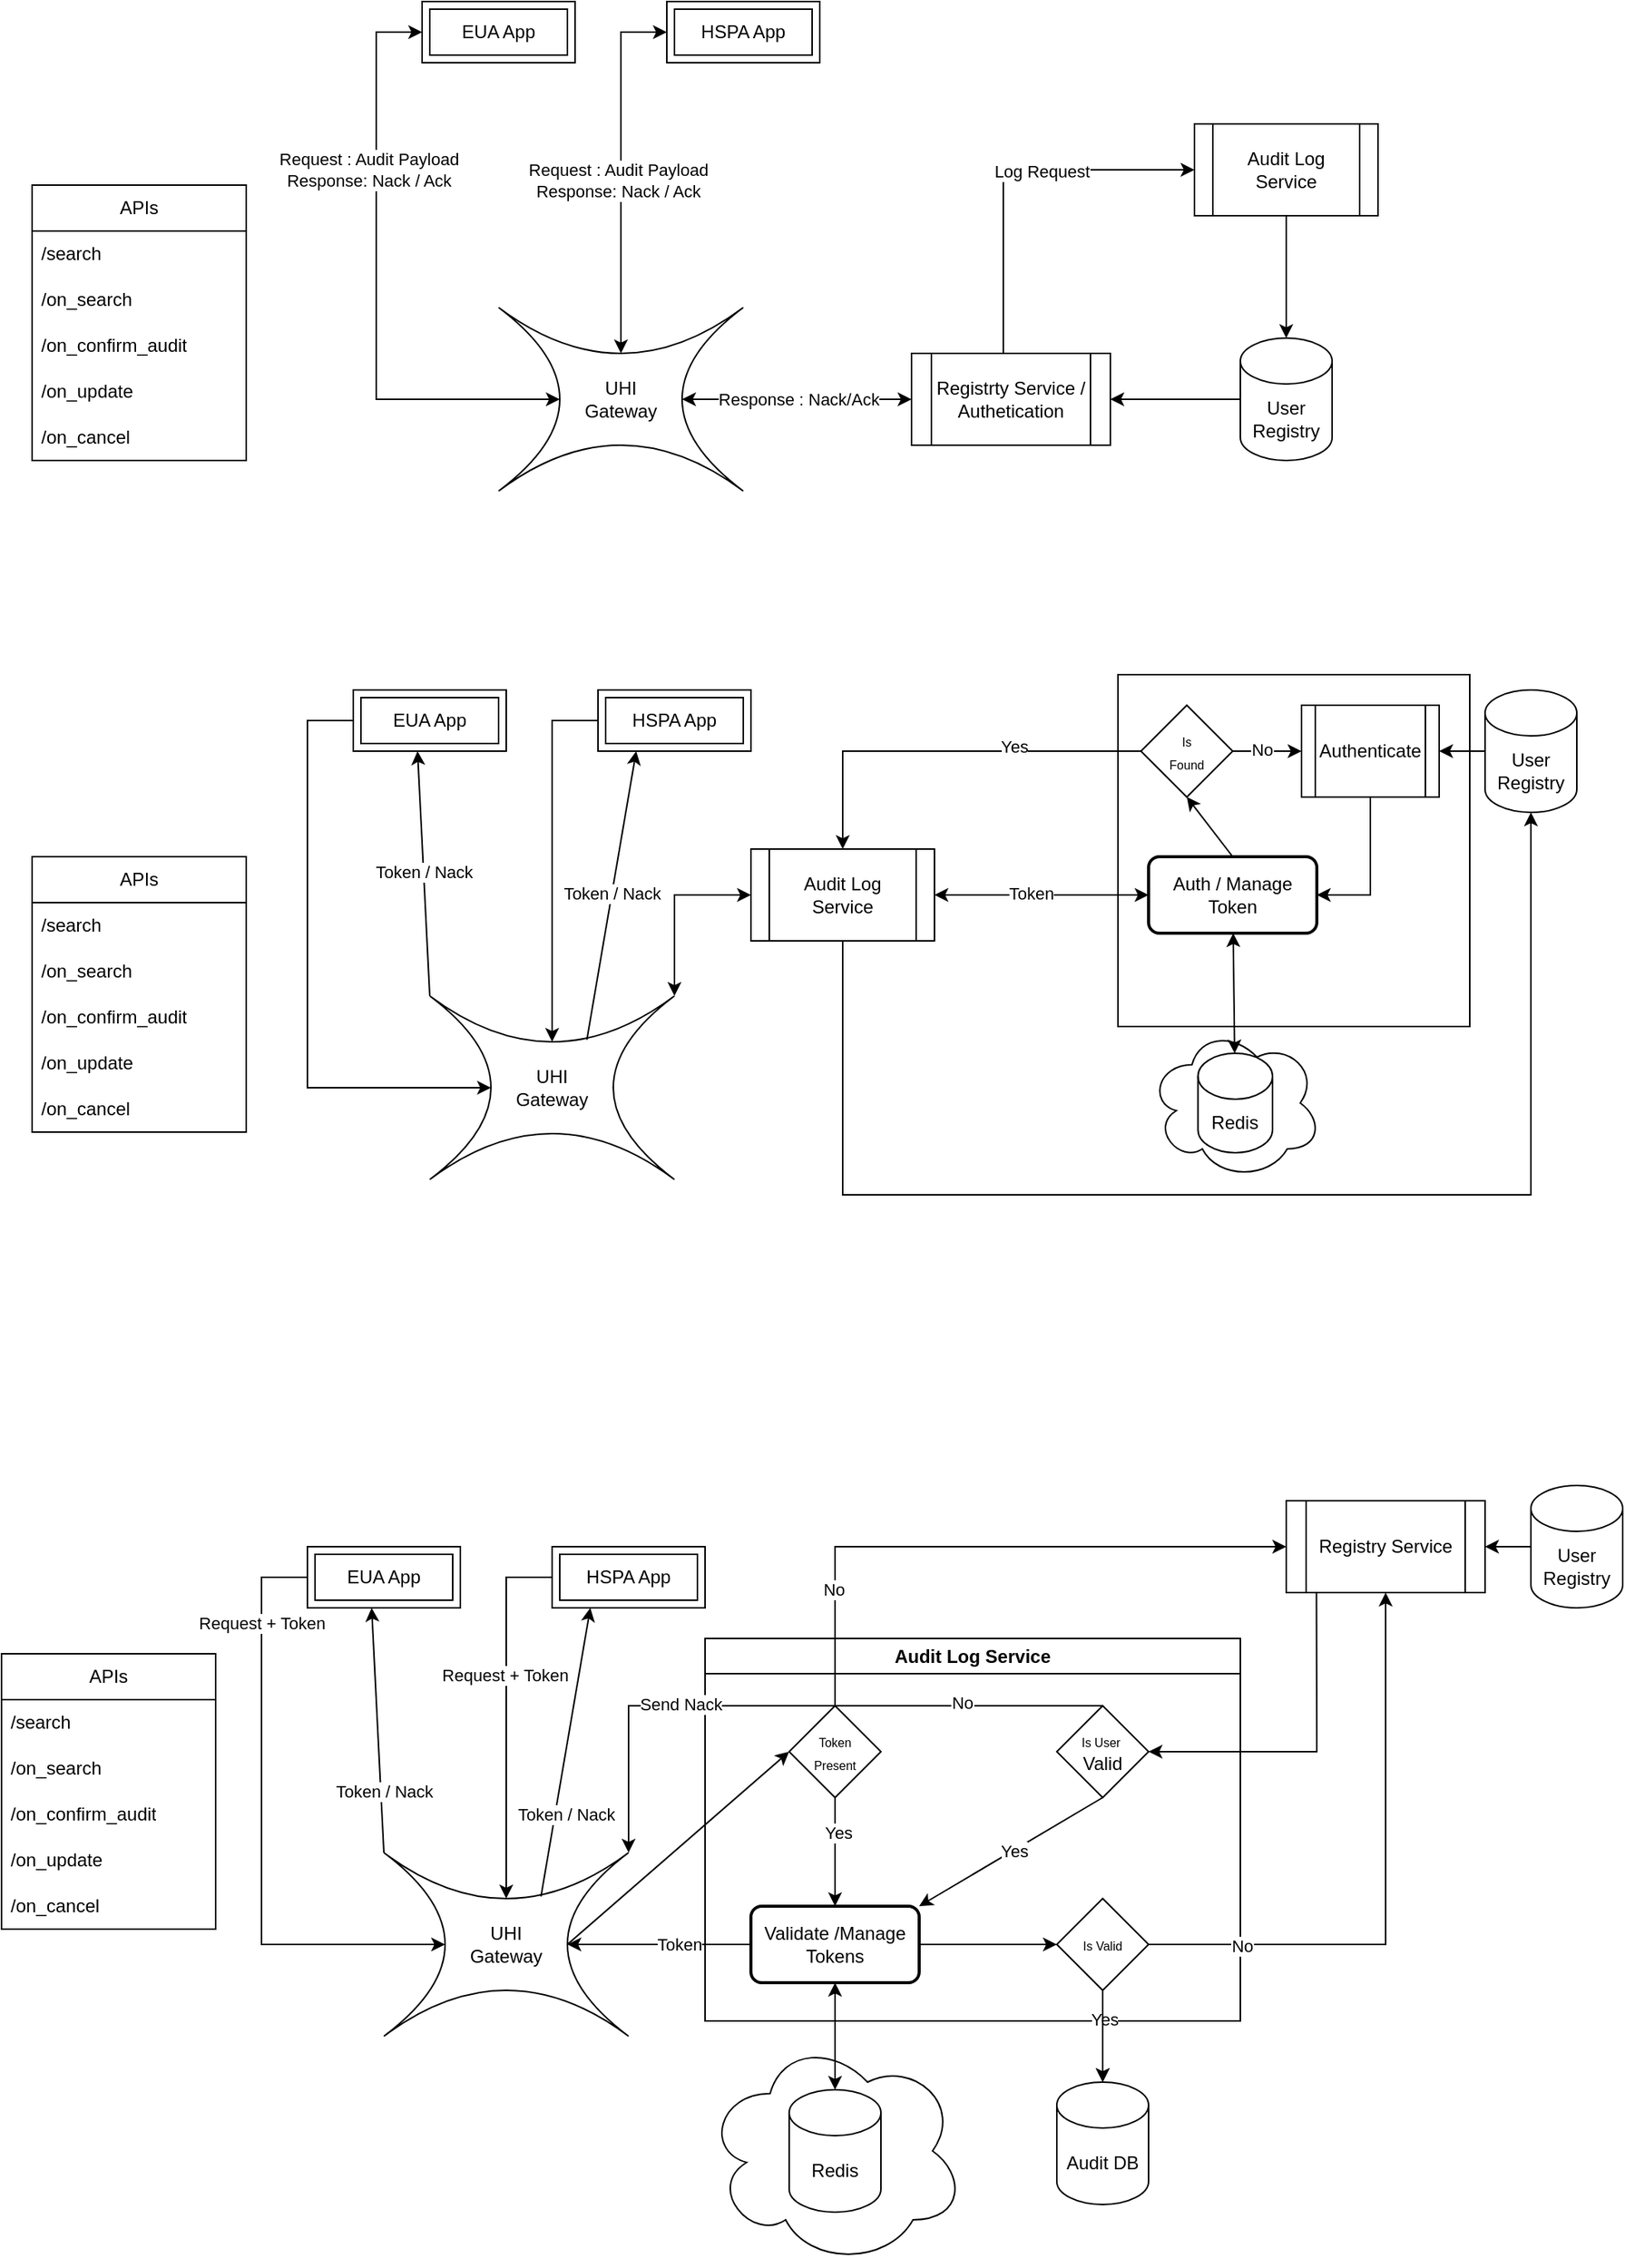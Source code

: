 <mxfile version="22.0.8" type="github">
  <diagram name="Page-1" id="nciky5mFep0qIrBcISYa">
    <mxGraphModel dx="1384" dy="480" grid="1" gridSize="10" guides="1" tooltips="1" connect="1" arrows="1" fold="1" page="1" pageScale="1" pageWidth="1169" pageHeight="1654" math="0" shadow="0">
      <root>
        <mxCell id="0" />
        <mxCell id="1" parent="0" />
        <mxCell id="LqrChvTSpOXj36Vf__nz-53" value="" style="ellipse;shape=cloud;whiteSpace=wrap;html=1;" vertex="1" parent="1">
          <mxGeometry x="770" y="710" width="113.33" height="100" as="geometry" />
        </mxCell>
        <mxCell id="LqrChvTSpOXj36Vf__nz-16" value="" style="whiteSpace=wrap;html=1;aspect=fixed;" vertex="1" parent="1">
          <mxGeometry x="750" y="480" width="230" height="230" as="geometry" />
        </mxCell>
        <mxCell id="LqrChvTSpOXj36Vf__nz-121" value="" style="edgeStyle=orthogonalEdgeStyle;rounded=0;orthogonalLoop=1;jettySize=auto;html=1;" edge="1" parent="1" source="LqrChvTSpOXj36Vf__nz-1" target="LqrChvTSpOXj36Vf__nz-12">
          <mxGeometry relative="1" as="geometry" />
        </mxCell>
        <mxCell id="LqrChvTSpOXj36Vf__nz-1" value="User Registry" style="shape=cylinder3;whiteSpace=wrap;html=1;boundedLbl=1;backgroundOutline=1;size=15;" vertex="1" parent="1">
          <mxGeometry x="990" y="490" width="60" height="80" as="geometry" />
        </mxCell>
        <mxCell id="LqrChvTSpOXj36Vf__nz-2" value="UHI&lt;br&gt;Gateway" style="shape=switch;whiteSpace=wrap;html=1;" vertex="1" parent="1">
          <mxGeometry x="300" y="690" width="160" height="120" as="geometry" />
        </mxCell>
        <mxCell id="LqrChvTSpOXj36Vf__nz-5" value="Audit Log Service" style="shape=process;whiteSpace=wrap;html=1;backgroundOutline=1;" vertex="1" parent="1">
          <mxGeometry x="510" y="594" width="120" height="60" as="geometry" />
        </mxCell>
        <mxCell id="LqrChvTSpOXj36Vf__nz-7" value="EUA App" style="shape=ext;margin=3;double=1;whiteSpace=wrap;html=1;align=center;" vertex="1" parent="1">
          <mxGeometry x="250" y="490" width="100" height="40" as="geometry" />
        </mxCell>
        <mxCell id="LqrChvTSpOXj36Vf__nz-8" value="HSPA App" style="shape=ext;margin=3;double=1;whiteSpace=wrap;html=1;align=center;" vertex="1" parent="1">
          <mxGeometry x="410" y="490" width="100" height="40" as="geometry" />
        </mxCell>
        <mxCell id="LqrChvTSpOXj36Vf__nz-10" value="" style="endArrow=classic;html=1;rounded=0;exitX=0;exitY=0.5;exitDx=0;exitDy=0;entryX=0.5;entryY=0.25;entryDx=0;entryDy=0;entryPerimeter=0;" edge="1" parent="1" source="LqrChvTSpOXj36Vf__nz-8" target="LqrChvTSpOXj36Vf__nz-2">
          <mxGeometry width="50" height="50" relative="1" as="geometry">
            <mxPoint x="350" y="700" as="sourcePoint" />
            <mxPoint x="300" y="690" as="targetPoint" />
            <Array as="points">
              <mxPoint x="380" y="510" />
            </Array>
          </mxGeometry>
        </mxCell>
        <mxCell id="LqrChvTSpOXj36Vf__nz-11" value="" style="endArrow=classic;html=1;rounded=0;entryX=0.25;entryY=0.5;entryDx=0;entryDy=0;entryPerimeter=0;exitX=0;exitY=0.5;exitDx=0;exitDy=0;" edge="1" parent="1" source="LqrChvTSpOXj36Vf__nz-7" target="LqrChvTSpOXj36Vf__nz-2">
          <mxGeometry width="50" height="50" relative="1" as="geometry">
            <mxPoint x="230" y="630" as="sourcePoint" />
            <mxPoint x="280" y="580" as="targetPoint" />
            <Array as="points">
              <mxPoint x="220" y="510" />
              <mxPoint x="220" y="750" />
            </Array>
          </mxGeometry>
        </mxCell>
        <mxCell id="LqrChvTSpOXj36Vf__nz-71" value="" style="edgeStyle=orthogonalEdgeStyle;rounded=0;orthogonalLoop=1;jettySize=auto;html=1;entryX=1;entryY=0.5;entryDx=0;entryDy=0;" edge="1" parent="1" source="LqrChvTSpOXj36Vf__nz-12" target="LqrChvTSpOXj36Vf__nz-29">
          <mxGeometry relative="1" as="geometry">
            <mxPoint x="915" y="610" as="targetPoint" />
            <Array as="points">
              <mxPoint x="915" y="624" />
            </Array>
          </mxGeometry>
        </mxCell>
        <mxCell id="LqrChvTSpOXj36Vf__nz-12" value="Authenticate" style="shape=process;whiteSpace=wrap;html=1;backgroundOutline=1;" vertex="1" parent="1">
          <mxGeometry x="870" y="500" width="90" height="60" as="geometry" />
        </mxCell>
        <mxCell id="LqrChvTSpOXj36Vf__nz-25" value="" style="endArrow=classic;startArrow=classic;html=1;rounded=0;entryX=0;entryY=0.5;entryDx=0;entryDy=0;" edge="1" parent="1" target="LqrChvTSpOXj36Vf__nz-5">
          <mxGeometry width="50" height="50" relative="1" as="geometry">
            <mxPoint x="460" y="690" as="sourcePoint" />
            <mxPoint x="600" y="660" as="targetPoint" />
            <Array as="points">
              <mxPoint x="460" y="624" />
            </Array>
          </mxGeometry>
        </mxCell>
        <mxCell id="LqrChvTSpOXj36Vf__nz-29" value="Auth / Manage Token" style="rounded=1;whiteSpace=wrap;html=1;absoluteArcSize=1;arcSize=14;strokeWidth=2;" vertex="1" parent="1">
          <mxGeometry x="770" y="599" width="110" height="50" as="geometry" />
        </mxCell>
        <mxCell id="LqrChvTSpOXj36Vf__nz-39" value="" style="endArrow=classic;html=1;rounded=0;entryX=0.25;entryY=1;entryDx=0;entryDy=0;exitX=0.642;exitY=0.239;exitDx=0;exitDy=0;exitPerimeter=0;" edge="1" parent="1" source="LqrChvTSpOXj36Vf__nz-2" target="LqrChvTSpOXj36Vf__nz-8">
          <mxGeometry width="50" height="50" relative="1" as="geometry">
            <mxPoint x="400" y="720" as="sourcePoint" />
            <mxPoint x="450" y="670" as="targetPoint" />
          </mxGeometry>
        </mxCell>
        <mxCell id="LqrChvTSpOXj36Vf__nz-40" value="Token / Nack" style="edgeLabel;html=1;align=center;verticalAlign=middle;resizable=0;points=[];" vertex="1" connectable="0" parent="LqrChvTSpOXj36Vf__nz-39">
          <mxGeometry x="0.015" relative="1" as="geometry">
            <mxPoint as="offset" />
          </mxGeometry>
        </mxCell>
        <mxCell id="LqrChvTSpOXj36Vf__nz-41" value="" style="endArrow=classic;html=1;rounded=0;entryX=0.25;entryY=1;entryDx=0;entryDy=0;exitX=0;exitY=0;exitDx=0;exitDy=0;exitPerimeter=0;" edge="1" parent="1" source="LqrChvTSpOXj36Vf__nz-2">
          <mxGeometry width="50" height="50" relative="1" as="geometry">
            <mxPoint x="260" y="719" as="sourcePoint" />
            <mxPoint x="292" y="530" as="targetPoint" />
          </mxGeometry>
        </mxCell>
        <mxCell id="LqrChvTSpOXj36Vf__nz-42" value="Token / Nack" style="edgeLabel;html=1;align=center;verticalAlign=middle;resizable=0;points=[];" vertex="1" connectable="0" parent="LqrChvTSpOXj36Vf__nz-41">
          <mxGeometry x="0.015" relative="1" as="geometry">
            <mxPoint as="offset" />
          </mxGeometry>
        </mxCell>
        <mxCell id="LqrChvTSpOXj36Vf__nz-52" value="Redis" style="shape=cylinder3;whiteSpace=wrap;html=1;boundedLbl=1;backgroundOutline=1;size=15;" vertex="1" parent="1">
          <mxGeometry x="802.29" y="727.5" width="48.75" height="65" as="geometry" />
        </mxCell>
        <mxCell id="LqrChvTSpOXj36Vf__nz-56" value="" style="endArrow=classic;startArrow=classic;html=1;rounded=0;exitX=1;exitY=0.5;exitDx=0;exitDy=0;entryX=0;entryY=0.5;entryDx=0;entryDy=0;" edge="1" parent="1" source="LqrChvTSpOXj36Vf__nz-5" target="LqrChvTSpOXj36Vf__nz-29">
          <mxGeometry width="50" height="50" relative="1" as="geometry">
            <mxPoint x="770" y="690" as="sourcePoint" />
            <mxPoint x="820" y="640" as="targetPoint" />
          </mxGeometry>
        </mxCell>
        <mxCell id="LqrChvTSpOXj36Vf__nz-57" value="Token" style="edgeLabel;html=1;align=center;verticalAlign=middle;resizable=0;points=[];" vertex="1" connectable="0" parent="LqrChvTSpOXj36Vf__nz-56">
          <mxGeometry x="-0.116" y="1" relative="1" as="geometry">
            <mxPoint x="1" as="offset" />
          </mxGeometry>
        </mxCell>
        <mxCell id="LqrChvTSpOXj36Vf__nz-62" value="" style="endArrow=classic;startArrow=classic;html=1;rounded=0;" edge="1" parent="1" source="LqrChvTSpOXj36Vf__nz-52" target="LqrChvTSpOXj36Vf__nz-29">
          <mxGeometry width="50" height="50" relative="1" as="geometry">
            <mxPoint x="750" y="700" as="sourcePoint" />
            <mxPoint x="800" y="650" as="targetPoint" />
          </mxGeometry>
        </mxCell>
        <mxCell id="LqrChvTSpOXj36Vf__nz-68" value="" style="edgeStyle=orthogonalEdgeStyle;rounded=0;orthogonalLoop=1;jettySize=auto;html=1;" edge="1" parent="1" source="LqrChvTSpOXj36Vf__nz-63" target="LqrChvTSpOXj36Vf__nz-12">
          <mxGeometry relative="1" as="geometry" />
        </mxCell>
        <mxCell id="LqrChvTSpOXj36Vf__nz-69" value="No" style="edgeLabel;html=1;align=center;verticalAlign=middle;resizable=0;points=[];" vertex="1" connectable="0" parent="LqrChvTSpOXj36Vf__nz-68">
          <mxGeometry x="-0.185" y="1" relative="1" as="geometry">
            <mxPoint as="offset" />
          </mxGeometry>
        </mxCell>
        <mxCell id="LqrChvTSpOXj36Vf__nz-63" value="&lt;font style=&quot;font-size: 8px;&quot;&gt;Is&lt;br&gt;Found&lt;/font&gt;" style="rhombus;whiteSpace=wrap;html=1;" vertex="1" parent="1">
          <mxGeometry x="765" y="500" width="60" height="60" as="geometry" />
        </mxCell>
        <mxCell id="LqrChvTSpOXj36Vf__nz-64" value="" style="endArrow=classic;html=1;rounded=0;exitX=0;exitY=0.5;exitDx=0;exitDy=0;" edge="1" parent="1" source="LqrChvTSpOXj36Vf__nz-63" target="LqrChvTSpOXj36Vf__nz-5">
          <mxGeometry width="50" height="50" relative="1" as="geometry">
            <mxPoint x="560" y="530" as="sourcePoint" />
            <mxPoint x="610" y="480" as="targetPoint" />
            <Array as="points">
              <mxPoint x="570" y="530" />
            </Array>
          </mxGeometry>
        </mxCell>
        <mxCell id="LqrChvTSpOXj36Vf__nz-65" value="Yes" style="edgeLabel;html=1;align=center;verticalAlign=middle;resizable=0;points=[];" vertex="1" connectable="0" parent="LqrChvTSpOXj36Vf__nz-64">
          <mxGeometry x="-0.354" y="-3" relative="1" as="geometry">
            <mxPoint as="offset" />
          </mxGeometry>
        </mxCell>
        <mxCell id="LqrChvTSpOXj36Vf__nz-66" value="" style="endArrow=classic;html=1;rounded=0;entryX=0.5;entryY=1;entryDx=0;entryDy=0;exitX=0.5;exitY=0;exitDx=0;exitDy=0;" edge="1" parent="1" source="LqrChvTSpOXj36Vf__nz-29" target="LqrChvTSpOXj36Vf__nz-63">
          <mxGeometry width="50" height="50" relative="1" as="geometry">
            <mxPoint x="795" y="600" as="sourcePoint" />
            <mxPoint x="820" y="640" as="targetPoint" />
          </mxGeometry>
        </mxCell>
        <mxCell id="LqrChvTSpOXj36Vf__nz-74" value="" style="endArrow=classic;html=1;rounded=0;exitX=0.5;exitY=1;exitDx=0;exitDy=0;entryX=0.5;entryY=1;entryDx=0;entryDy=0;entryPerimeter=0;" edge="1" parent="1" source="LqrChvTSpOXj36Vf__nz-5" target="LqrChvTSpOXj36Vf__nz-1">
          <mxGeometry width="50" height="50" relative="1" as="geometry">
            <mxPoint x="670" y="750" as="sourcePoint" />
            <mxPoint x="720" y="700" as="targetPoint" />
            <Array as="points">
              <mxPoint x="570" y="820" />
              <mxPoint x="790" y="820" />
              <mxPoint x="1020" y="820" />
            </Array>
          </mxGeometry>
        </mxCell>
        <object label="APIs" id="LqrChvTSpOXj36Vf__nz-76">
          <mxCell style="swimlane;fontStyle=0;childLayout=stackLayout;horizontal=1;startSize=30;horizontalStack=0;resizeParent=1;resizeParentMax=0;resizeLast=0;collapsible=1;marginBottom=0;whiteSpace=wrap;html=1;" vertex="1" parent="1">
            <mxGeometry x="40" y="160" width="140" height="180" as="geometry">
              <mxRectangle x="20" y="430" width="70" height="30" as="alternateBounds" />
            </mxGeometry>
          </mxCell>
        </object>
        <mxCell id="LqrChvTSpOXj36Vf__nz-77" value="/search" style="text;strokeColor=none;fillColor=none;align=left;verticalAlign=middle;spacingLeft=4;spacingRight=4;overflow=hidden;points=[[0,0.5],[1,0.5]];portConstraint=eastwest;rotatable=0;whiteSpace=wrap;html=1;" vertex="1" parent="LqrChvTSpOXj36Vf__nz-76">
          <mxGeometry y="30" width="140" height="30" as="geometry" />
        </mxCell>
        <mxCell id="LqrChvTSpOXj36Vf__nz-78" value="/on_search" style="text;strokeColor=none;fillColor=none;align=left;verticalAlign=middle;spacingLeft=4;spacingRight=4;overflow=hidden;points=[[0,0.5],[1,0.5]];portConstraint=eastwest;rotatable=0;whiteSpace=wrap;html=1;" vertex="1" parent="LqrChvTSpOXj36Vf__nz-76">
          <mxGeometry y="60" width="140" height="30" as="geometry" />
        </mxCell>
        <mxCell id="LqrChvTSpOXj36Vf__nz-79" value="/on_confirm_audit" style="text;strokeColor=none;fillColor=none;align=left;verticalAlign=middle;spacingLeft=4;spacingRight=4;overflow=hidden;points=[[0,0.5],[1,0.5]];portConstraint=eastwest;rotatable=0;whiteSpace=wrap;html=1;" vertex="1" parent="LqrChvTSpOXj36Vf__nz-76">
          <mxGeometry y="90" width="140" height="30" as="geometry" />
        </mxCell>
        <mxCell id="LqrChvTSpOXj36Vf__nz-125" value="/on_update" style="text;strokeColor=none;fillColor=none;align=left;verticalAlign=middle;spacingLeft=4;spacingRight=4;overflow=hidden;points=[[0,0.5],[1,0.5]];portConstraint=eastwest;rotatable=0;whiteSpace=wrap;html=1;" vertex="1" parent="LqrChvTSpOXj36Vf__nz-76">
          <mxGeometry y="120" width="140" height="30" as="geometry" />
        </mxCell>
        <mxCell id="LqrChvTSpOXj36Vf__nz-126" value="/on_cancel" style="text;strokeColor=none;fillColor=none;align=left;verticalAlign=middle;spacingLeft=4;spacingRight=4;overflow=hidden;points=[[0,0.5],[1,0.5]];portConstraint=eastwest;rotatable=0;whiteSpace=wrap;html=1;" vertex="1" parent="LqrChvTSpOXj36Vf__nz-76">
          <mxGeometry y="150" width="140" height="30" as="geometry" />
        </mxCell>
        <mxCell id="LqrChvTSpOXj36Vf__nz-82" value="UHI&lt;br&gt;Gateway" style="shape=switch;whiteSpace=wrap;html=1;" vertex="1" parent="1">
          <mxGeometry x="345" y="240" width="160" height="120" as="geometry" />
        </mxCell>
        <mxCell id="LqrChvTSpOXj36Vf__nz-118" value="" style="edgeStyle=orthogonalEdgeStyle;rounded=0;orthogonalLoop=1;jettySize=auto;html=1;" edge="1" parent="1" source="LqrChvTSpOXj36Vf__nz-83" target="LqrChvTSpOXj36Vf__nz-115">
          <mxGeometry relative="1" as="geometry" />
        </mxCell>
        <mxCell id="LqrChvTSpOXj36Vf__nz-83" value="Audit Log Service" style="shape=process;whiteSpace=wrap;html=1;backgroundOutline=1;" vertex="1" parent="1">
          <mxGeometry x="800" y="120" width="120" height="60" as="geometry" />
        </mxCell>
        <mxCell id="LqrChvTSpOXj36Vf__nz-84" value="EUA App" style="shape=ext;margin=3;double=1;whiteSpace=wrap;html=1;align=center;" vertex="1" parent="1">
          <mxGeometry x="295" y="40" width="100" height="40" as="geometry" />
        </mxCell>
        <mxCell id="LqrChvTSpOXj36Vf__nz-85" value="HSPA App" style="shape=ext;margin=3;double=1;whiteSpace=wrap;html=1;align=center;" vertex="1" parent="1">
          <mxGeometry x="455" y="40" width="100" height="40" as="geometry" />
        </mxCell>
        <mxCell id="LqrChvTSpOXj36Vf__nz-90" value="Registrty Service / Authetication" style="shape=process;whiteSpace=wrap;html=1;backgroundOutline=1;" vertex="1" parent="1">
          <mxGeometry x="615" y="270" width="130" height="60" as="geometry" />
        </mxCell>
        <mxCell id="LqrChvTSpOXj36Vf__nz-114" value="" style="endArrow=classic;html=1;rounded=0;entryX=0;entryY=0.5;entryDx=0;entryDy=0;" edge="1" parent="1" target="LqrChvTSpOXj36Vf__nz-83">
          <mxGeometry width="50" height="50" relative="1" as="geometry">
            <mxPoint x="675" y="270" as="sourcePoint" />
            <mxPoint x="725" y="220" as="targetPoint" />
            <Array as="points">
              <mxPoint x="675" y="150" />
            </Array>
          </mxGeometry>
        </mxCell>
        <mxCell id="LqrChvTSpOXj36Vf__nz-199" value="Log Request" style="edgeLabel;html=1;align=center;verticalAlign=middle;resizable=0;points=[];" vertex="1" connectable="0" parent="LqrChvTSpOXj36Vf__nz-114">
          <mxGeometry x="0.181" y="-1" relative="1" as="geometry">
            <mxPoint as="offset" />
          </mxGeometry>
        </mxCell>
        <mxCell id="LqrChvTSpOXj36Vf__nz-120" value="" style="edgeStyle=orthogonalEdgeStyle;rounded=0;orthogonalLoop=1;jettySize=auto;html=1;" edge="1" parent="1" source="LqrChvTSpOXj36Vf__nz-115" target="LqrChvTSpOXj36Vf__nz-90">
          <mxGeometry relative="1" as="geometry" />
        </mxCell>
        <mxCell id="LqrChvTSpOXj36Vf__nz-115" value="User Registry" style="shape=cylinder3;whiteSpace=wrap;html=1;boundedLbl=1;backgroundOutline=1;size=15;" vertex="1" parent="1">
          <mxGeometry x="830" y="260" width="60" height="80" as="geometry" />
        </mxCell>
        <mxCell id="LqrChvTSpOXj36Vf__nz-122" value="" style="endArrow=classic;startArrow=classic;html=1;rounded=0;exitX=0.75;exitY=0.5;exitDx=0;exitDy=0;exitPerimeter=0;" edge="1" parent="1" source="LqrChvTSpOXj36Vf__nz-82" target="LqrChvTSpOXj36Vf__nz-90">
          <mxGeometry width="50" height="50" relative="1" as="geometry">
            <mxPoint x="495" y="310" as="sourcePoint" />
            <mxPoint x="545" y="260" as="targetPoint" />
          </mxGeometry>
        </mxCell>
        <mxCell id="LqrChvTSpOXj36Vf__nz-200" value="Response : Nack/Ack" style="edgeLabel;html=1;align=center;verticalAlign=middle;resizable=0;points=[];" vertex="1" connectable="0" parent="LqrChvTSpOXj36Vf__nz-122">
          <mxGeometry x="0.009" relative="1" as="geometry">
            <mxPoint as="offset" />
          </mxGeometry>
        </mxCell>
        <mxCell id="LqrChvTSpOXj36Vf__nz-123" value="" style="endArrow=classic;startArrow=classic;html=1;rounded=0;exitX=0.5;exitY=0.25;exitDx=0;exitDy=0;exitPerimeter=0;" edge="1" parent="1" source="LqrChvTSpOXj36Vf__nz-82">
          <mxGeometry width="50" height="50" relative="1" as="geometry">
            <mxPoint x="405" y="110" as="sourcePoint" />
            <mxPoint x="455" y="60" as="targetPoint" />
            <Array as="points">
              <mxPoint x="425" y="60" />
            </Array>
          </mxGeometry>
        </mxCell>
        <mxCell id="LqrChvTSpOXj36Vf__nz-197" value="Request : Audit Payload&lt;br&gt;Response: Nack / Ack" style="edgeLabel;html=1;align=center;verticalAlign=middle;resizable=0;points=[];" vertex="1" connectable="0" parent="LqrChvTSpOXj36Vf__nz-123">
          <mxGeometry x="-0.053" y="2" relative="1" as="geometry">
            <mxPoint as="offset" />
          </mxGeometry>
        </mxCell>
        <mxCell id="LqrChvTSpOXj36Vf__nz-124" value="" style="endArrow=classic;startArrow=classic;html=1;rounded=0;exitX=0.25;exitY=0.5;exitDx=0;exitDy=0;exitPerimeter=0;" edge="1" parent="1" source="LqrChvTSpOXj36Vf__nz-82">
          <mxGeometry width="50" height="50" relative="1" as="geometry">
            <mxPoint x="245" y="110" as="sourcePoint" />
            <mxPoint x="295" y="60" as="targetPoint" />
            <Array as="points">
              <mxPoint x="265" y="300" />
              <mxPoint x="265" y="60" />
            </Array>
          </mxGeometry>
        </mxCell>
        <mxCell id="LqrChvTSpOXj36Vf__nz-127" value="" style="ellipse;shape=cloud;whiteSpace=wrap;html=1;" vertex="1" parent="1">
          <mxGeometry x="480" y="1370" width="170" height="150" as="geometry" />
        </mxCell>
        <mxCell id="LqrChvTSpOXj36Vf__nz-129" value="" style="edgeStyle=orthogonalEdgeStyle;rounded=0;orthogonalLoop=1;jettySize=auto;html=1;" edge="1" parent="1" source="LqrChvTSpOXj36Vf__nz-130" target="LqrChvTSpOXj36Vf__nz-138">
          <mxGeometry relative="1" as="geometry" />
        </mxCell>
        <mxCell id="LqrChvTSpOXj36Vf__nz-130" value="User Registry" style="shape=cylinder3;whiteSpace=wrap;html=1;boundedLbl=1;backgroundOutline=1;size=15;" vertex="1" parent="1">
          <mxGeometry x="1020" y="1010" width="60" height="80" as="geometry" />
        </mxCell>
        <mxCell id="LqrChvTSpOXj36Vf__nz-131" value="UHI&lt;br&gt;Gateway" style="shape=switch;whiteSpace=wrap;html=1;" vertex="1" parent="1">
          <mxGeometry x="270" y="1250" width="160" height="120" as="geometry" />
        </mxCell>
        <mxCell id="LqrChvTSpOXj36Vf__nz-133" value="EUA App" style="shape=ext;margin=3;double=1;whiteSpace=wrap;html=1;align=center;" vertex="1" parent="1">
          <mxGeometry x="220" y="1050" width="100" height="40" as="geometry" />
        </mxCell>
        <mxCell id="LqrChvTSpOXj36Vf__nz-134" value="HSPA App" style="shape=ext;margin=3;double=1;whiteSpace=wrap;html=1;align=center;" vertex="1" parent="1">
          <mxGeometry x="380" y="1050" width="100" height="40" as="geometry" />
        </mxCell>
        <mxCell id="LqrChvTSpOXj36Vf__nz-135" value="" style="endArrow=classic;html=1;rounded=0;exitX=0;exitY=0.5;exitDx=0;exitDy=0;entryX=0.5;entryY=0.25;entryDx=0;entryDy=0;entryPerimeter=0;" edge="1" parent="1" source="LqrChvTSpOXj36Vf__nz-134" target="LqrChvTSpOXj36Vf__nz-131">
          <mxGeometry width="50" height="50" relative="1" as="geometry">
            <mxPoint x="320" y="1260" as="sourcePoint" />
            <mxPoint x="270" y="1250" as="targetPoint" />
            <Array as="points">
              <mxPoint x="350" y="1070" />
            </Array>
          </mxGeometry>
        </mxCell>
        <mxCell id="LqrChvTSpOXj36Vf__nz-205" value="Request + Token" style="edgeLabel;html=1;align=center;verticalAlign=middle;resizable=0;points=[];" vertex="1" connectable="0" parent="LqrChvTSpOXj36Vf__nz-135">
          <mxGeometry x="-0.222" y="-1" relative="1" as="geometry">
            <mxPoint as="offset" />
          </mxGeometry>
        </mxCell>
        <mxCell id="LqrChvTSpOXj36Vf__nz-136" value="" style="endArrow=classic;html=1;rounded=0;entryX=0.25;entryY=0.5;entryDx=0;entryDy=0;entryPerimeter=0;exitX=0;exitY=0.5;exitDx=0;exitDy=0;" edge="1" parent="1" source="LqrChvTSpOXj36Vf__nz-133" target="LqrChvTSpOXj36Vf__nz-131">
          <mxGeometry width="50" height="50" relative="1" as="geometry">
            <mxPoint x="200" y="1190" as="sourcePoint" />
            <mxPoint x="250" y="1140" as="targetPoint" />
            <Array as="points">
              <mxPoint x="190" y="1070" />
              <mxPoint x="190" y="1310" />
            </Array>
          </mxGeometry>
        </mxCell>
        <mxCell id="LqrChvTSpOXj36Vf__nz-138" value="Registry Service" style="shape=process;whiteSpace=wrap;html=1;backgroundOutline=1;" vertex="1" parent="1">
          <mxGeometry x="860" y="1020" width="130" height="60" as="geometry" />
        </mxCell>
        <mxCell id="LqrChvTSpOXj36Vf__nz-141" value="" style="endArrow=classic;html=1;rounded=0;entryX=0.25;entryY=1;entryDx=0;entryDy=0;exitX=0.642;exitY=0.239;exitDx=0;exitDy=0;exitPerimeter=0;" edge="1" parent="1" source="LqrChvTSpOXj36Vf__nz-131" target="LqrChvTSpOXj36Vf__nz-134">
          <mxGeometry width="50" height="50" relative="1" as="geometry">
            <mxPoint x="370" y="1280" as="sourcePoint" />
            <mxPoint x="420" y="1230" as="targetPoint" />
          </mxGeometry>
        </mxCell>
        <mxCell id="LqrChvTSpOXj36Vf__nz-142" value="Token / Nack" style="edgeLabel;html=1;align=center;verticalAlign=middle;resizable=0;points=[];" vertex="1" connectable="0" parent="LqrChvTSpOXj36Vf__nz-141">
          <mxGeometry x="0.015" relative="1" as="geometry">
            <mxPoint y="42" as="offset" />
          </mxGeometry>
        </mxCell>
        <mxCell id="LqrChvTSpOXj36Vf__nz-143" value="" style="endArrow=classic;html=1;rounded=0;entryX=0.25;entryY=1;entryDx=0;entryDy=0;exitX=0;exitY=0;exitDx=0;exitDy=0;exitPerimeter=0;" edge="1" parent="1" source="LqrChvTSpOXj36Vf__nz-131">
          <mxGeometry width="50" height="50" relative="1" as="geometry">
            <mxPoint x="230" y="1279" as="sourcePoint" />
            <mxPoint x="262" y="1090" as="targetPoint" />
          </mxGeometry>
        </mxCell>
        <mxCell id="LqrChvTSpOXj36Vf__nz-144" value="Token / Nack" style="edgeLabel;html=1;align=center;verticalAlign=middle;resizable=0;points=[];" vertex="1" connectable="0" parent="LqrChvTSpOXj36Vf__nz-143">
          <mxGeometry x="0.015" relative="1" as="geometry">
            <mxPoint x="4" y="41" as="offset" />
          </mxGeometry>
        </mxCell>
        <mxCell id="LqrChvTSpOXj36Vf__nz-145" value="Redis" style="shape=cylinder3;whiteSpace=wrap;html=1;boundedLbl=1;backgroundOutline=1;size=15;" vertex="1" parent="1">
          <mxGeometry x="535" y="1405" width="60" height="80" as="geometry" />
        </mxCell>
        <mxCell id="LqrChvTSpOXj36Vf__nz-148" value="" style="endArrow=classic;startArrow=classic;html=1;rounded=0;" edge="1" parent="1" source="LqrChvTSpOXj36Vf__nz-145" target="LqrChvTSpOXj36Vf__nz-140">
          <mxGeometry width="50" height="50" relative="1" as="geometry">
            <mxPoint x="765" y="1294" as="sourcePoint" />
            <mxPoint x="815" y="1244" as="targetPoint" />
          </mxGeometry>
        </mxCell>
        <mxCell id="LqrChvTSpOXj36Vf__nz-159" value="Audit Log Service" style="swimlane;whiteSpace=wrap;html=1;" vertex="1" parent="1">
          <mxGeometry x="480" y="1110" width="350" height="250" as="geometry" />
        </mxCell>
        <mxCell id="LqrChvTSpOXj36Vf__nz-160" value="&lt;span style=&quot;font-size: 8px;&quot;&gt;Token &lt;br&gt;Present&lt;/span&gt;" style="rhombus;whiteSpace=wrap;html=1;" vertex="1" parent="LqrChvTSpOXj36Vf__nz-159">
          <mxGeometry x="55" y="44" width="60" height="60" as="geometry" />
        </mxCell>
        <mxCell id="LqrChvTSpOXj36Vf__nz-140" value="Validate /Manage Tokens" style="rounded=1;whiteSpace=wrap;html=1;absoluteArcSize=1;arcSize=14;strokeWidth=2;" vertex="1" parent="LqrChvTSpOXj36Vf__nz-159">
          <mxGeometry x="30" y="175" width="110" height="50" as="geometry" />
        </mxCell>
        <mxCell id="LqrChvTSpOXj36Vf__nz-161" value="" style="edgeStyle=orthogonalEdgeStyle;rounded=0;orthogonalLoop=1;jettySize=auto;html=1;" edge="1" parent="LqrChvTSpOXj36Vf__nz-159" source="LqrChvTSpOXj36Vf__nz-160" target="LqrChvTSpOXj36Vf__nz-140">
          <mxGeometry relative="1" as="geometry" />
        </mxCell>
        <mxCell id="LqrChvTSpOXj36Vf__nz-163" value="Yes" style="edgeLabel;html=1;align=center;verticalAlign=middle;resizable=0;points=[];" vertex="1" connectable="0" parent="LqrChvTSpOXj36Vf__nz-161">
          <mxGeometry x="-0.376" y="2" relative="1" as="geometry">
            <mxPoint y="1" as="offset" />
          </mxGeometry>
        </mxCell>
        <mxCell id="LqrChvTSpOXj36Vf__nz-157" value="&lt;span style=&quot;font-size: 8px;&quot;&gt;Is Valid&lt;/span&gt;" style="rhombus;whiteSpace=wrap;html=1;" vertex="1" parent="LqrChvTSpOXj36Vf__nz-159">
          <mxGeometry x="230" y="170" width="60" height="60" as="geometry" />
        </mxCell>
        <mxCell id="LqrChvTSpOXj36Vf__nz-158" value="" style="edgeStyle=orthogonalEdgeStyle;rounded=0;orthogonalLoop=1;jettySize=auto;html=1;" edge="1" parent="LqrChvTSpOXj36Vf__nz-159" source="LqrChvTSpOXj36Vf__nz-140" target="LqrChvTSpOXj36Vf__nz-157">
          <mxGeometry relative="1" as="geometry" />
        </mxCell>
        <mxCell id="LqrChvTSpOXj36Vf__nz-171" value="&lt;span style=&quot;font-size: 8px;&quot;&gt;Is User&amp;nbsp;&lt;br&gt;&lt;/span&gt;Valid" style="rhombus;whiteSpace=wrap;html=1;" vertex="1" parent="LqrChvTSpOXj36Vf__nz-159">
          <mxGeometry x="230" y="44" width="60" height="60" as="geometry" />
        </mxCell>
        <mxCell id="LqrChvTSpOXj36Vf__nz-172" value="" style="endArrow=classic;html=1;rounded=0;entryX=1;entryY=0;entryDx=0;entryDy=0;exitX=0.5;exitY=1;exitDx=0;exitDy=0;" edge="1" parent="LqrChvTSpOXj36Vf__nz-159" source="LqrChvTSpOXj36Vf__nz-171" target="LqrChvTSpOXj36Vf__nz-140">
          <mxGeometry width="50" height="50" relative="1" as="geometry">
            <mxPoint x="140" y="104" as="sourcePoint" />
            <mxPoint x="190" y="54" as="targetPoint" />
          </mxGeometry>
        </mxCell>
        <mxCell id="LqrChvTSpOXj36Vf__nz-173" value="Yes" style="edgeLabel;html=1;align=center;verticalAlign=middle;resizable=0;points=[];" vertex="1" connectable="0" parent="LqrChvTSpOXj36Vf__nz-172">
          <mxGeometry x="-0.034" relative="1" as="geometry">
            <mxPoint as="offset" />
          </mxGeometry>
        </mxCell>
        <mxCell id="LqrChvTSpOXj36Vf__nz-162" value="" style="endArrow=classic;html=1;rounded=0;exitX=0.5;exitY=0;exitDx=0;exitDy=0;" edge="1" parent="1" source="LqrChvTSpOXj36Vf__nz-160">
          <mxGeometry width="50" height="50" relative="1" as="geometry">
            <mxPoint x="570" y="1150" as="sourcePoint" />
            <mxPoint x="860" y="1050" as="targetPoint" />
            <Array as="points">
              <mxPoint x="565" y="1050" />
            </Array>
          </mxGeometry>
        </mxCell>
        <mxCell id="LqrChvTSpOXj36Vf__nz-164" value="No" style="edgeLabel;html=1;align=center;verticalAlign=middle;resizable=0;points=[];" vertex="1" connectable="0" parent="LqrChvTSpOXj36Vf__nz-162">
          <mxGeometry x="-0.615" y="1" relative="1" as="geometry">
            <mxPoint y="1" as="offset" />
          </mxGeometry>
        </mxCell>
        <mxCell id="LqrChvTSpOXj36Vf__nz-165" value="" style="endArrow=classic;html=1;rounded=0;exitX=1;exitY=0.5;exitDx=0;exitDy=0;entryX=0.5;entryY=1;entryDx=0;entryDy=0;" edge="1" parent="1" source="LqrChvTSpOXj36Vf__nz-157" target="LqrChvTSpOXj36Vf__nz-138">
          <mxGeometry width="50" height="50" relative="1" as="geometry">
            <mxPoint x="740" y="1270" as="sourcePoint" />
            <mxPoint x="740" y="1050" as="targetPoint" />
            <Array as="points">
              <mxPoint x="925" y="1310" />
            </Array>
          </mxGeometry>
        </mxCell>
        <mxCell id="LqrChvTSpOXj36Vf__nz-166" value="No" style="edgeLabel;html=1;align=center;verticalAlign=middle;resizable=0;points=[];" vertex="1" connectable="0" parent="LqrChvTSpOXj36Vf__nz-165">
          <mxGeometry x="-0.685" y="-1" relative="1" as="geometry">
            <mxPoint as="offset" />
          </mxGeometry>
        </mxCell>
        <mxCell id="LqrChvTSpOXj36Vf__nz-167" value="Audit DB" style="shape=cylinder3;whiteSpace=wrap;html=1;boundedLbl=1;backgroundOutline=1;size=15;" vertex="1" parent="1">
          <mxGeometry x="710" y="1400" width="60" height="80" as="geometry" />
        </mxCell>
        <mxCell id="LqrChvTSpOXj36Vf__nz-168" value="" style="edgeStyle=orthogonalEdgeStyle;rounded=0;orthogonalLoop=1;jettySize=auto;html=1;" edge="1" parent="1" source="LqrChvTSpOXj36Vf__nz-157" target="LqrChvTSpOXj36Vf__nz-167">
          <mxGeometry relative="1" as="geometry" />
        </mxCell>
        <mxCell id="LqrChvTSpOXj36Vf__nz-169" value="Yes" style="edgeLabel;html=1;align=center;verticalAlign=middle;resizable=0;points=[];" vertex="1" connectable="0" parent="LqrChvTSpOXj36Vf__nz-168">
          <mxGeometry x="-0.359" y="1" relative="1" as="geometry">
            <mxPoint as="offset" />
          </mxGeometry>
        </mxCell>
        <mxCell id="LqrChvTSpOXj36Vf__nz-176" value="" style="edgeStyle=orthogonalEdgeStyle;rounded=0;orthogonalLoop=1;jettySize=auto;html=1;" edge="1" parent="1" source="LqrChvTSpOXj36Vf__nz-157" target="LqrChvTSpOXj36Vf__nz-167">
          <mxGeometry relative="1" as="geometry" />
        </mxCell>
        <mxCell id="LqrChvTSpOXj36Vf__nz-178" value="" style="endArrow=classic;html=1;rounded=0;exitX=0.152;exitY=1.007;exitDx=0;exitDy=0;entryX=1;entryY=0.5;entryDx=0;entryDy=0;exitPerimeter=0;" edge="1" parent="1" source="LqrChvTSpOXj36Vf__nz-138" target="LqrChvTSpOXj36Vf__nz-171">
          <mxGeometry width="50" height="50" relative="1" as="geometry">
            <mxPoint x="780" y="1040" as="sourcePoint" />
            <mxPoint x="830" y="990" as="targetPoint" />
            <Array as="points">
              <mxPoint x="880" y="1184" />
            </Array>
          </mxGeometry>
        </mxCell>
        <mxCell id="LqrChvTSpOXj36Vf__nz-179" value="" style="endArrow=classic;html=1;rounded=0;entryX=0;entryY=0.5;entryDx=0;entryDy=0;exitX=0.75;exitY=0.5;exitDx=0;exitDy=0;exitPerimeter=0;" edge="1" parent="1" source="LqrChvTSpOXj36Vf__nz-131" target="LqrChvTSpOXj36Vf__nz-160">
          <mxGeometry width="50" height="50" relative="1" as="geometry">
            <mxPoint x="350" y="1420" as="sourcePoint" />
            <mxPoint x="350" y="1440.711" as="targetPoint" />
            <Array as="points" />
          </mxGeometry>
        </mxCell>
        <mxCell id="LqrChvTSpOXj36Vf__nz-180" value="" style="endArrow=classic;html=1;rounded=0;entryX=1;entryY=0;entryDx=0;entryDy=0;entryPerimeter=0;exitX=0.5;exitY=0;exitDx=0;exitDy=0;" edge="1" parent="1" source="LqrChvTSpOXj36Vf__nz-171" target="LqrChvTSpOXj36Vf__nz-131">
          <mxGeometry width="50" height="50" relative="1" as="geometry">
            <mxPoint x="670" y="1300" as="sourcePoint" />
            <mxPoint x="720" y="1250" as="targetPoint" />
            <Array as="points">
              <mxPoint x="430" y="1154" />
            </Array>
          </mxGeometry>
        </mxCell>
        <mxCell id="LqrChvTSpOXj36Vf__nz-181" value="No" style="edgeLabel;html=1;align=center;verticalAlign=middle;resizable=0;points=[];" vertex="1" connectable="0" parent="LqrChvTSpOXj36Vf__nz-180">
          <mxGeometry x="-0.546" y="-2" relative="1" as="geometry">
            <mxPoint as="offset" />
          </mxGeometry>
        </mxCell>
        <mxCell id="LqrChvTSpOXj36Vf__nz-182" value="Send Nack" style="edgeLabel;html=1;align=center;verticalAlign=middle;resizable=0;points=[];" vertex="1" connectable="0" parent="LqrChvTSpOXj36Vf__nz-180">
          <mxGeometry x="0.361" y="-1" relative="1" as="geometry">
            <mxPoint as="offset" />
          </mxGeometry>
        </mxCell>
        <mxCell id="LqrChvTSpOXj36Vf__nz-183" value="" style="edgeStyle=orthogonalEdgeStyle;rounded=0;orthogonalLoop=1;jettySize=auto;html=1;" edge="1" parent="1" source="LqrChvTSpOXj36Vf__nz-140">
          <mxGeometry relative="1" as="geometry">
            <mxPoint x="390" y="1310" as="targetPoint" />
          </mxGeometry>
        </mxCell>
        <mxCell id="LqrChvTSpOXj36Vf__nz-184" value="Token" style="edgeLabel;html=1;align=center;verticalAlign=middle;resizable=0;points=[];" vertex="1" connectable="0" parent="LqrChvTSpOXj36Vf__nz-183">
          <mxGeometry x="-0.213" relative="1" as="geometry">
            <mxPoint as="offset" />
          </mxGeometry>
        </mxCell>
        <object label="APIs" id="LqrChvTSpOXj36Vf__nz-185">
          <mxCell style="swimlane;fontStyle=0;childLayout=stackLayout;horizontal=1;startSize=30;horizontalStack=0;resizeParent=1;resizeParentMax=0;resizeLast=0;collapsible=1;marginBottom=0;whiteSpace=wrap;html=1;" vertex="1" parent="1">
            <mxGeometry x="40" y="599" width="140" height="180" as="geometry">
              <mxRectangle x="20" y="430" width="70" height="30" as="alternateBounds" />
            </mxGeometry>
          </mxCell>
        </object>
        <mxCell id="LqrChvTSpOXj36Vf__nz-186" value="/search" style="text;strokeColor=none;fillColor=none;align=left;verticalAlign=middle;spacingLeft=4;spacingRight=4;overflow=hidden;points=[[0,0.5],[1,0.5]];portConstraint=eastwest;rotatable=0;whiteSpace=wrap;html=1;" vertex="1" parent="LqrChvTSpOXj36Vf__nz-185">
          <mxGeometry y="30" width="140" height="30" as="geometry" />
        </mxCell>
        <mxCell id="LqrChvTSpOXj36Vf__nz-187" value="/on_search" style="text;strokeColor=none;fillColor=none;align=left;verticalAlign=middle;spacingLeft=4;spacingRight=4;overflow=hidden;points=[[0,0.5],[1,0.5]];portConstraint=eastwest;rotatable=0;whiteSpace=wrap;html=1;" vertex="1" parent="LqrChvTSpOXj36Vf__nz-185">
          <mxGeometry y="60" width="140" height="30" as="geometry" />
        </mxCell>
        <mxCell id="LqrChvTSpOXj36Vf__nz-188" value="/on_confirm_audit" style="text;strokeColor=none;fillColor=none;align=left;verticalAlign=middle;spacingLeft=4;spacingRight=4;overflow=hidden;points=[[0,0.5],[1,0.5]];portConstraint=eastwest;rotatable=0;whiteSpace=wrap;html=1;" vertex="1" parent="LqrChvTSpOXj36Vf__nz-185">
          <mxGeometry y="90" width="140" height="30" as="geometry" />
        </mxCell>
        <mxCell id="LqrChvTSpOXj36Vf__nz-189" value="/on_update" style="text;strokeColor=none;fillColor=none;align=left;verticalAlign=middle;spacingLeft=4;spacingRight=4;overflow=hidden;points=[[0,0.5],[1,0.5]];portConstraint=eastwest;rotatable=0;whiteSpace=wrap;html=1;" vertex="1" parent="LqrChvTSpOXj36Vf__nz-185">
          <mxGeometry y="120" width="140" height="30" as="geometry" />
        </mxCell>
        <mxCell id="LqrChvTSpOXj36Vf__nz-190" value="/on_cancel" style="text;strokeColor=none;fillColor=none;align=left;verticalAlign=middle;spacingLeft=4;spacingRight=4;overflow=hidden;points=[[0,0.5],[1,0.5]];portConstraint=eastwest;rotatable=0;whiteSpace=wrap;html=1;" vertex="1" parent="LqrChvTSpOXj36Vf__nz-185">
          <mxGeometry y="150" width="140" height="30" as="geometry" />
        </mxCell>
        <object label="APIs" id="LqrChvTSpOXj36Vf__nz-191">
          <mxCell style="swimlane;fontStyle=0;childLayout=stackLayout;horizontal=1;startSize=30;horizontalStack=0;resizeParent=1;resizeParentMax=0;resizeLast=0;collapsible=1;marginBottom=0;whiteSpace=wrap;html=1;" vertex="1" parent="1">
            <mxGeometry x="20" y="1120" width="140" height="180" as="geometry">
              <mxRectangle x="20" y="430" width="70" height="30" as="alternateBounds" />
            </mxGeometry>
          </mxCell>
        </object>
        <mxCell id="LqrChvTSpOXj36Vf__nz-192" value="/search" style="text;strokeColor=none;fillColor=none;align=left;verticalAlign=middle;spacingLeft=4;spacingRight=4;overflow=hidden;points=[[0,0.5],[1,0.5]];portConstraint=eastwest;rotatable=0;whiteSpace=wrap;html=1;" vertex="1" parent="LqrChvTSpOXj36Vf__nz-191">
          <mxGeometry y="30" width="140" height="30" as="geometry" />
        </mxCell>
        <mxCell id="LqrChvTSpOXj36Vf__nz-193" value="/on_search" style="text;strokeColor=none;fillColor=none;align=left;verticalAlign=middle;spacingLeft=4;spacingRight=4;overflow=hidden;points=[[0,0.5],[1,0.5]];portConstraint=eastwest;rotatable=0;whiteSpace=wrap;html=1;" vertex="1" parent="LqrChvTSpOXj36Vf__nz-191">
          <mxGeometry y="60" width="140" height="30" as="geometry" />
        </mxCell>
        <mxCell id="LqrChvTSpOXj36Vf__nz-194" value="/on_confirm_audit" style="text;strokeColor=none;fillColor=none;align=left;verticalAlign=middle;spacingLeft=4;spacingRight=4;overflow=hidden;points=[[0,0.5],[1,0.5]];portConstraint=eastwest;rotatable=0;whiteSpace=wrap;html=1;" vertex="1" parent="LqrChvTSpOXj36Vf__nz-191">
          <mxGeometry y="90" width="140" height="30" as="geometry" />
        </mxCell>
        <mxCell id="LqrChvTSpOXj36Vf__nz-195" value="/on_update" style="text;strokeColor=none;fillColor=none;align=left;verticalAlign=middle;spacingLeft=4;spacingRight=4;overflow=hidden;points=[[0,0.5],[1,0.5]];portConstraint=eastwest;rotatable=0;whiteSpace=wrap;html=1;" vertex="1" parent="LqrChvTSpOXj36Vf__nz-191">
          <mxGeometry y="120" width="140" height="30" as="geometry" />
        </mxCell>
        <mxCell id="LqrChvTSpOXj36Vf__nz-196" value="/on_cancel" style="text;strokeColor=none;fillColor=none;align=left;verticalAlign=middle;spacingLeft=4;spacingRight=4;overflow=hidden;points=[[0,0.5],[1,0.5]];portConstraint=eastwest;rotatable=0;whiteSpace=wrap;html=1;" vertex="1" parent="LqrChvTSpOXj36Vf__nz-191">
          <mxGeometry y="150" width="140" height="30" as="geometry" />
        </mxCell>
        <mxCell id="LqrChvTSpOXj36Vf__nz-198" value="Request : Audit Payload&lt;br&gt;Response: Nack / Ack" style="edgeLabel;html=1;align=center;verticalAlign=middle;resizable=0;points=[];" vertex="1" connectable="0" parent="1">
          <mxGeometry x="260" y="150.004" as="geometry" />
        </mxCell>
        <mxCell id="LqrChvTSpOXj36Vf__nz-206" value="Request + Token" style="edgeLabel;html=1;align=center;verticalAlign=middle;resizable=0;points=[];" vertex="1" connectable="0" parent="1">
          <mxGeometry x="190" y="1100.003" as="geometry" />
        </mxCell>
      </root>
    </mxGraphModel>
  </diagram>
</mxfile>
